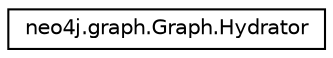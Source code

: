 digraph "Graphical Class Hierarchy"
{
 // LATEX_PDF_SIZE
  edge [fontname="Helvetica",fontsize="10",labelfontname="Helvetica",labelfontsize="10"];
  node [fontname="Helvetica",fontsize="10",shape=record];
  rankdir="LR";
  Node0 [label="neo4j.graph.Graph.Hydrator",height=0.2,width=0.4,color="black", fillcolor="white", style="filled",URL="$d9/d08/classneo4j_1_1graph_1_1_graph_1_1_hydrator.html",tooltip=" "];
}
